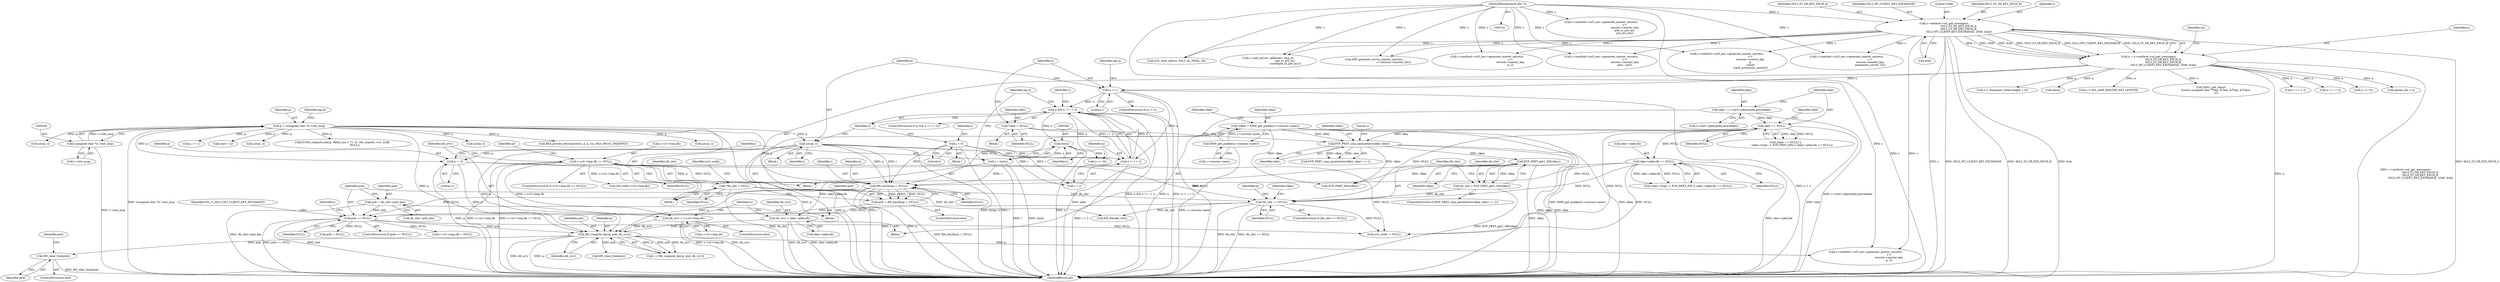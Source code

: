 digraph "0_openssl_3c66a669dfc7b3792f7af0758ea26fe8502ce70c@API" {
"1000777" [label="(Call,BN_clear_free(pub))"];
"1000740" [label="(Call,DH_compute_key(p, pub, dh_srvr))"];
"1000532" [label="(Call,n2s(p, i))"];
"1000201" [label="(Call,p = (unsigned char *)s->init_msg)"];
"1000203" [label="(Call,(unsigned char *)s->init_msg)"];
"1000725" [label="(Call,BN_bin2bn(p, i, NULL))"];
"1000575" [label="(Call,p -= 2)"];
"1000549" [label="(Call,i = 0)"];
"1000578" [label="(Call,i = (int)n)"];
"1000580" [label="(Call,(int)n)"];
"1000553" [label="(Call,n && n != i + 2)"];
"1000555" [label="(Call,n != i + 2)"];
"1000528" [label="(Call,n > 1)"];
"1000184" [label="(Call,n = s->method->ssl_get_message(s,\n                                   SSL3_ST_SR_KEY_EXCH_A,\n                                   SSL3_ST_SR_KEY_EXCH_B,\n                                   SSL3_MT_CLIENT_KEY_EXCHANGE, 2048, &ok))"];
"1000186" [label="(Call,s->method->ssl_get_message(s,\n                                   SSL3_ST_SR_KEY_EXCH_A,\n                                   SSL3_ST_SR_KEY_EXCH_B,\n                                   SSL3_MT_CLIENT_KEY_EXCHANGE, 2048, &ok))"];
"1000142" [label="(MethodParameterIn,SSL *s)"];
"1000616" [label="(Call,skey == NULL)"];
"1000603" [label="(Call,skey = s->cert->pkeys[idx].privatekey)"];
"1000625" [label="(Call,skey->pkey.dh == NULL)"];
"1000649" [label="(Call,s->s3->tmp.dh == NULL)"];
"1000730" [label="(Call,pub == NULL)"];
"1000723" [label="(Call,pub = BN_bin2bn(p, i, NULL))"];
"1000717" [label="(Call,pub = dh_clnt->pub_key)"];
"1000704" [label="(Call,dh_clnt == NULL)"];
"1000699" [label="(Call,dh_clnt = EVP_PKEY_get1_DH(clkey))"];
"1000701" [label="(Call,EVP_PKEY_get1_DH(clkey))"];
"1000695" [label="(Call,EVP_PKEY_cmp_parameters(clkey, skey))"];
"1000682" [label="(Call,*clkey = X509_get_pubkey(s->session->peer))"];
"1000684" [label="(Call,X509_get_pubkey(s->session->peer))"];
"1000524" [label="(Call,*skey = NULL)"];
"1000164" [label="(Call,*dh_clnt = NULL)"];
"1000640" [label="(Call,dh_srvr = skey->pkey.dh)"];
"1000667" [label="(Call,dh_srvr = s->s3->tmp.dh)"];
"1000705" [label="(Identifier,dh_clnt)"];
"1002148" [label="(Call,srvr_ecdh != NULL)"];
"1002056" [label="(Call,start = p)"];
"1001566" [label="(Call,n2s(p, i))"];
"1000585" [label="(Identifier,alg_k)"];
"1000603" [label="(Call,skey = s->cert->pkeys[idx].privatekey)"];
"1000494" [label="(Call,s->method->ssl3_enc->generate_master_secret(s,\n                                                        s->\n                                                        session->master_key,\n                                                        p,\n                                                        sizeof\n                                                        (rand_premaster_secret)))"];
"1000763" [label="(Call,s->s3->tmp.dh = NULL)"];
"1000660" [label="(Identifier,al)"];
"1000170" [label="(Identifier,srvr_ecdh)"];
"1000554" [label="(Identifier,n)"];
"1000723" [label="(Call,pub = BN_bin2bn(p, i, NULL))"];
"1000728" [label="(Identifier,NULL)"];
"1001773" [label="(Call,s->method->ssl3_enc->generate_master_secret(s,\n                                                        s->\n                                                        session->master_key,\n                                                        psk_or_pre_ms,\n                                                        pre_ms_len))"];
"1000722" [label="(ControlStructure,else)"];
"1001475" [label="(Call,ECDH_compute_key(p, (field_size + 7) / 8, clnt_ecpoint, srvr_ecdh,\n                             NULL))"];
"1000524" [label="(Call,*skey = NULL)"];
"1000602" [label="(Block,)"];
"1001570" [label="(Call,n != i + 2)"];
"1000709" [label="(Identifier,al)"];
"1001616" [label="(Call,s->psk_server_callback(s, tmp_id,\n                                         psk_or_pre_ms,\n                                         sizeof(psk_or_pre_ms)))"];
"1000605" [label="(Call,s->cert->pkeys[idx].privatekey)"];
"1000580" [label="(Call,(int)n)"];
"1000618" [label="(Identifier,NULL)"];
"1000641" [label="(Identifier,dh_srvr)"];
"1000188" [label="(Identifier,SSL3_ST_SR_KEY_EXCH_A)"];
"1000777" [label="(Call,BN_clear_free(pub))"];
"1000730" [label="(Call,pub == NULL)"];
"1000604" [label="(Identifier,skey)"];
"1000743" [label="(Identifier,dh_srvr)"];
"1000718" [label="(Identifier,pub)"];
"1000530" [label="(Literal,1)"];
"1000550" [label="(Identifier,i)"];
"1000616" [label="(Call,skey == NULL)"];
"1000536" [label="(Block,)"];
"1000666" [label="(ControlStructure,else)"];
"1000755" [label="(Call,DH_free(s->s3->tmp.dh))"];
"1000529" [label="(Identifier,n)"];
"1000626" [label="(Call,skey->pkey.dh)"];
"1000205" [label="(Call,s->init_msg)"];
"1000649" [label="(Call,s->s3->tmp.dh == NULL)"];
"1000642" [label="(Call,skey->pkey.dh)"];
"1000703" [label="(ControlStructure,if (dh_clnt == NULL))"];
"1000741" [label="(Identifier,p)"];
"1000203" [label="(Call,(unsigned char *)s->init_msg)"];
"1000551" [label="(Literal,0)"];
"1000555" [label="(Call,n != i + 2)"];
"1000732" [label="(Identifier,NULL)"];
"1000190" [label="(Identifier,SSL3_MT_CLIENT_KEY_EXCHANGE)"];
"1000334" [label="(Call,n != i + 2)"];
"1000788" [label="(Call,s->method->ssl3_enc->generate_master_secret(s,\n                                                        s->\n                                                        session->master_key,\n                                                        p, i))"];
"1000650" [label="(Call,s->s3->tmp.dh)"];
"1000617" [label="(Identifier,skey)"];
"1000202" [label="(Identifier,p)"];
"1000533" [label="(Identifier,p)"];
"1000143" [label="(Block,)"];
"1000774" [label="(Call,DH_free(dh_clnt))"];
"1001525" [label="(Call,s->method->ssl3_enc->generate_master_secret(s,\n                                                        s->\n                                                        session->master_key,\n                                                        p, i))"];
"1000682" [label="(Call,*clkey = X509_get_pubkey(s->session->peer))"];
"1000727" [label="(Identifier,i)"];
"1000576" [label="(Identifier,p)"];
"1000184" [label="(Call,n = s->method->ssl_get_message(s,\n                                   SSL3_ST_SR_KEY_EXCH_A,\n                                   SSL3_ST_SR_KEY_EXCH_B,\n                                   SSL3_MT_CLIENT_KEY_EXCHANGE, 2048, &ok))"];
"1000724" [label="(Identifier,pub)"];
"1000526" [label="(Identifier,NULL)"];
"1000582" [label="(Identifier,n)"];
"1000678" [label="(Identifier,n)"];
"1000779" [label="(Call,pub = NULL)"];
"1000532" [label="(Call,n2s(p, i))"];
"1000191" [label="(Literal,2048)"];
"1001346" [label="(Call,n == 0L)"];
"1000698" [label="(Literal,1)"];
"1001423" [label="(Call,p += 1)"];
"1000575" [label="(Call,p -= 2)"];
"1002083" [label="(Call,s->method->ssl3_enc->generate_master_secret(s,\n                                                        s->\n                                                        session->master_key,\n                                                        premaster_secret, 32))"];
"1000739" [label="(Identifier,i)"];
"1001811" [label="(Call,param_len > n)"];
"1000847" [label="(Call,n2s(p, i))"];
"1002138" [label="(Call,ssl3_send_alert(s, SSL3_AL_FATAL, al))"];
"1000683" [label="(Identifier,clkey)"];
"1000716" [label="(Identifier,clkey)"];
"1000693" [label="(ControlStructure,if (EVP_PKEY_cmp_parameters(clkey, skey) == 1))"];
"1000615" [label="(Call,(skey == NULL) ||\n                (skey->type != EVP_PKEY_DH) || (skey->pkey.dh == NULL))"];
"1000192" [label="(Call,&ok)"];
"1000680" [label="(Block,)"];
"1000565" [label="(Identifier,s)"];
"1000856" [label="(Call,n < (long)(enc_ticket.length + 6))"];
"1000385" [label="(Call,RSA_private_decrypt((int)n, p, p, rsa, RSA_PKCS1_PADDING))"];
"1002163" [label="(MethodReturn,int)"];
"1000198" [label="(Call,(int)n)"];
"1000622" [label="(Identifier,skey)"];
"1000364" [label="(Call,n < SSL_MAX_MASTER_KEY_LENGTH)"];
"1000657" [label="(Identifier,NULL)"];
"1000186" [label="(Call,s->method->ssl_get_message(s,\n                                   SSL3_ST_SR_KEY_EXCH_A,\n                                   SSL3_ST_SR_KEY_EXCH_B,\n                                   SSL3_MT_CLIENT_KEY_EXCHANGE, 2048, &ok))"];
"1000776" [label="(ControlStructure,else)"];
"1001915" [label="(Call,SRP_generate_server_master_secret(s,\n                                               s->session->master_key))"];
"1000731" [label="(Identifier,pub)"];
"1000330" [label="(Call,n2s(p, i))"];
"1000704" [label="(Call,dh_clnt == NULL)"];
"1001194" [label="(Call,s->method->ssl3_enc->generate_master_secret(s,\n                                                        s->\n                                                        session->master_key,\n                                                        pms, outl))"];
"1000668" [label="(Identifier,dh_srvr)"];
"1000719" [label="(Call,dh_clnt->pub_key)"];
"1000640" [label="(Call,dh_srvr = skey->pkey.dh)"];
"1000631" [label="(Identifier,NULL)"];
"1000717" [label="(Call,pub = dh_clnt->pub_key)"];
"1002031" [label="(Call,ASN1_get_object\n            ((const unsigned char **)&p, &Tlen, &Ttag, &Tclass,\n             n))"];
"1000778" [label="(Identifier,pub)"];
"1000549" [label="(Call,i = 0)"];
"1000619" [label="(Call,(skey->type != EVP_PKEY_DH) || (skey->pkey.dh == NULL))"];
"1000539" [label="(Identifier,alg_k)"];
"1000185" [label="(Identifier,n)"];
"1000556" [label="(Identifier,n)"];
"1000695" [label="(Call,EVP_PKEY_cmp_parameters(clkey, skey))"];
"1000725" [label="(Call,BN_bin2bn(p, i, NULL))"];
"1000201" [label="(Call,p = (unsigned char *)s->init_msg)"];
"1000697" [label="(Identifier,skey)"];
"1000189" [label="(Identifier,SSL3_ST_SR_KEY_EXCH_B)"];
"1000701" [label="(Call,EVP_PKEY_get1_DH(clkey))"];
"1000706" [label="(Identifier,NULL)"];
"1000729" [label="(ControlStructure,if (pub == NULL))"];
"1000165" [label="(Identifier,dh_clnt)"];
"1000531" [label="(Block,)"];
"1000164" [label="(Call,*dh_clnt = NULL)"];
"1001802" [label="(Call,n2s(p, i))"];
"1000648" [label="(ControlStructure,if (s->s3->tmp.dh == NULL))"];
"1000715" [label="(Call,EVP_PKEY_free(clkey))"];
"1000726" [label="(Identifier,p)"];
"1000525" [label="(Identifier,skey)"];
"1000685" [label="(Call,s->session->peer)"];
"1000166" [label="(Identifier,NULL)"];
"1000553" [label="(Call,n && n != i + 2)"];
"1000187" [label="(Identifier,s)"];
"1000735" [label="(Identifier,SSL_F_SSL3_GET_CLIENT_KEY_EXCHANGE)"];
"1000527" [label="(ControlStructure,if (n > 1))"];
"1000684" [label="(Call,X509_get_pubkey(s->session->peer))"];
"1000517" [label="(Block,)"];
"1000752" [label="(Call,BN_clear_free(pub))"];
"1000667" [label="(Call,dh_srvr = s->s3->tmp.dh)"];
"1000579" [label="(Identifier,i)"];
"1000780" [label="(Identifier,pub)"];
"1000209" [label="(Identifier,alg_k)"];
"1000677" [label="(Call,n == 0L)"];
"1000557" [label="(Call,i + 2)"];
"1000738" [label="(Call,i = DH_compute_key(p, pub, dh_srvr))"];
"1000742" [label="(Identifier,pub)"];
"1000691" [label="(Identifier,clkey)"];
"1000574" [label="(Block,)"];
"1000142" [label="(MethodParameterIn,SSL *s)"];
"1000700" [label="(Identifier,dh_clnt)"];
"1000552" [label="(ControlStructure,if (n && n != i + 2))"];
"1000694" [label="(Call,EVP_PKEY_cmp_parameters(clkey, skey) == 1)"];
"1000669" [label="(Call,s->s3->tmp.dh)"];
"1000625" [label="(Call,skey->pkey.dh == NULL)"];
"1000578" [label="(Call,i = (int)n)"];
"1000196" [label="(Identifier,ok)"];
"1000699" [label="(Call,dh_clnt = EVP_PKEY_get1_DH(clkey))"];
"1000528" [label="(Call,n > 1)"];
"1000534" [label="(Identifier,i)"];
"1000696" [label="(Identifier,clkey)"];
"1000740" [label="(Call,DH_compute_key(p, pub, dh_srvr))"];
"1000702" [label="(Identifier,clkey)"];
"1000577" [label="(Literal,2)"];
"1000777" -> "1000776"  [label="AST: "];
"1000777" -> "1000778"  [label="CFG: "];
"1000778" -> "1000777"  [label="AST: "];
"1000780" -> "1000777"  [label="CFG: "];
"1000777" -> "1002163"  [label="DDG: BN_clear_free(pub)"];
"1000740" -> "1000777"  [label="DDG: pub"];
"1000740" -> "1000738"  [label="AST: "];
"1000740" -> "1000743"  [label="CFG: "];
"1000741" -> "1000740"  [label="AST: "];
"1000742" -> "1000740"  [label="AST: "];
"1000743" -> "1000740"  [label="AST: "];
"1000738" -> "1000740"  [label="CFG: "];
"1000740" -> "1002163"  [label="DDG: dh_srvr"];
"1000740" -> "1002163"  [label="DDG: p"];
"1000740" -> "1000738"  [label="DDG: p"];
"1000740" -> "1000738"  [label="DDG: pub"];
"1000740" -> "1000738"  [label="DDG: dh_srvr"];
"1000532" -> "1000740"  [label="DDG: p"];
"1000725" -> "1000740"  [label="DDG: p"];
"1000575" -> "1000740"  [label="DDG: p"];
"1000201" -> "1000740"  [label="DDG: p"];
"1000730" -> "1000740"  [label="DDG: pub"];
"1000640" -> "1000740"  [label="DDG: dh_srvr"];
"1000667" -> "1000740"  [label="DDG: dh_srvr"];
"1000740" -> "1000752"  [label="DDG: pub"];
"1000740" -> "1000788"  [label="DDG: p"];
"1000532" -> "1000531"  [label="AST: "];
"1000532" -> "1000534"  [label="CFG: "];
"1000533" -> "1000532"  [label="AST: "];
"1000534" -> "1000532"  [label="AST: "];
"1000554" -> "1000532"  [label="CFG: "];
"1000532" -> "1002163"  [label="DDG: p"];
"1000532" -> "1002163"  [label="DDG: i"];
"1000532" -> "1002163"  [label="DDG: n2s(p, i)"];
"1000201" -> "1000532"  [label="DDG: p"];
"1000532" -> "1000555"  [label="DDG: i"];
"1000532" -> "1000557"  [label="DDG: i"];
"1000532" -> "1000575"  [label="DDG: p"];
"1000532" -> "1000725"  [label="DDG: p"];
"1000532" -> "1000725"  [label="DDG: i"];
"1000201" -> "1000143"  [label="AST: "];
"1000201" -> "1000203"  [label="CFG: "];
"1000202" -> "1000201"  [label="AST: "];
"1000203" -> "1000201"  [label="AST: "];
"1000209" -> "1000201"  [label="CFG: "];
"1000201" -> "1002163"  [label="DDG: (unsigned char *)s->init_msg"];
"1000201" -> "1002163"  [label="DDG: p"];
"1000203" -> "1000201"  [label="DDG: s->init_msg"];
"1000201" -> "1000330"  [label="DDG: p"];
"1000201" -> "1000385"  [label="DDG: p"];
"1000201" -> "1000575"  [label="DDG: p"];
"1000201" -> "1000725"  [label="DDG: p"];
"1000201" -> "1000847"  [label="DDG: p"];
"1000201" -> "1001423"  [label="DDG: p"];
"1000201" -> "1001475"  [label="DDG: p"];
"1000201" -> "1001566"  [label="DDG: p"];
"1000201" -> "1001802"  [label="DDG: p"];
"1000201" -> "1002056"  [label="DDG: p"];
"1000203" -> "1000205"  [label="CFG: "];
"1000204" -> "1000203"  [label="AST: "];
"1000205" -> "1000203"  [label="AST: "];
"1000203" -> "1002163"  [label="DDG: s->init_msg"];
"1000725" -> "1000723"  [label="AST: "];
"1000725" -> "1000728"  [label="CFG: "];
"1000726" -> "1000725"  [label="AST: "];
"1000727" -> "1000725"  [label="AST: "];
"1000728" -> "1000725"  [label="AST: "];
"1000723" -> "1000725"  [label="CFG: "];
"1000725" -> "1002163"  [label="DDG: i"];
"1000725" -> "1002163"  [label="DDG: p"];
"1000725" -> "1000723"  [label="DDG: p"];
"1000725" -> "1000723"  [label="DDG: i"];
"1000725" -> "1000723"  [label="DDG: NULL"];
"1000575" -> "1000725"  [label="DDG: p"];
"1000549" -> "1000725"  [label="DDG: i"];
"1000578" -> "1000725"  [label="DDG: i"];
"1000616" -> "1000725"  [label="DDG: NULL"];
"1000625" -> "1000725"  [label="DDG: NULL"];
"1000649" -> "1000725"  [label="DDG: NULL"];
"1000725" -> "1000730"  [label="DDG: NULL"];
"1000575" -> "1000574"  [label="AST: "];
"1000575" -> "1000577"  [label="CFG: "];
"1000576" -> "1000575"  [label="AST: "];
"1000577" -> "1000575"  [label="AST: "];
"1000579" -> "1000575"  [label="CFG: "];
"1000575" -> "1002163"  [label="DDG: p"];
"1000549" -> "1000536"  [label="AST: "];
"1000549" -> "1000551"  [label="CFG: "];
"1000550" -> "1000549"  [label="AST: "];
"1000551" -> "1000549"  [label="AST: "];
"1000554" -> "1000549"  [label="CFG: "];
"1000549" -> "1002163"  [label="DDG: i"];
"1000549" -> "1000555"  [label="DDG: i"];
"1000549" -> "1000557"  [label="DDG: i"];
"1000578" -> "1000574"  [label="AST: "];
"1000578" -> "1000580"  [label="CFG: "];
"1000579" -> "1000578"  [label="AST: "];
"1000580" -> "1000578"  [label="AST: "];
"1000585" -> "1000578"  [label="CFG: "];
"1000578" -> "1002163"  [label="DDG: i"];
"1000578" -> "1002163"  [label="DDG: (int)n"];
"1000580" -> "1000578"  [label="DDG: n"];
"1000580" -> "1000582"  [label="CFG: "];
"1000581" -> "1000580"  [label="AST: "];
"1000582" -> "1000580"  [label="AST: "];
"1000580" -> "1002163"  [label="DDG: n"];
"1000553" -> "1000580"  [label="DDG: n"];
"1000580" -> "1000677"  [label="DDG: n"];
"1000553" -> "1000552"  [label="AST: "];
"1000553" -> "1000554"  [label="CFG: "];
"1000553" -> "1000555"  [label="CFG: "];
"1000554" -> "1000553"  [label="AST: "];
"1000555" -> "1000553"  [label="AST: "];
"1000565" -> "1000553"  [label="CFG: "];
"1000585" -> "1000553"  [label="CFG: "];
"1000553" -> "1002163"  [label="DDG: n && n != i + 2"];
"1000553" -> "1002163"  [label="DDG: n"];
"1000553" -> "1002163"  [label="DDG: n != i + 2"];
"1000555" -> "1000553"  [label="DDG: n"];
"1000555" -> "1000553"  [label="DDG: i + 2"];
"1000528" -> "1000553"  [label="DDG: n"];
"1000553" -> "1000677"  [label="DDG: n"];
"1000555" -> "1000557"  [label="CFG: "];
"1000556" -> "1000555"  [label="AST: "];
"1000557" -> "1000555"  [label="AST: "];
"1000555" -> "1002163"  [label="DDG: i + 2"];
"1000528" -> "1000555"  [label="DDG: n"];
"1000528" -> "1000527"  [label="AST: "];
"1000528" -> "1000530"  [label="CFG: "];
"1000529" -> "1000528"  [label="AST: "];
"1000530" -> "1000528"  [label="AST: "];
"1000533" -> "1000528"  [label="CFG: "];
"1000539" -> "1000528"  [label="CFG: "];
"1000528" -> "1002163"  [label="DDG: n > 1"];
"1000528" -> "1002163"  [label="DDG: n"];
"1000184" -> "1000528"  [label="DDG: n"];
"1000184" -> "1000143"  [label="AST: "];
"1000184" -> "1000186"  [label="CFG: "];
"1000185" -> "1000184"  [label="AST: "];
"1000186" -> "1000184"  [label="AST: "];
"1000196" -> "1000184"  [label="CFG: "];
"1000184" -> "1002163"  [label="DDG: s->method->ssl_get_message(s,\n                                   SSL3_ST_SR_KEY_EXCH_A,\n                                   SSL3_ST_SR_KEY_EXCH_B,\n                                   SSL3_MT_CLIENT_KEY_EXCHANGE, 2048, &ok)"];
"1000184" -> "1002163"  [label="DDG: n"];
"1000186" -> "1000184"  [label="DDG: s"];
"1000186" -> "1000184"  [label="DDG: 2048"];
"1000186" -> "1000184"  [label="DDG: &ok"];
"1000186" -> "1000184"  [label="DDG: SSL3_ST_SR_KEY_EXCH_A"];
"1000186" -> "1000184"  [label="DDG: SSL3_MT_CLIENT_KEY_EXCHANGE"];
"1000186" -> "1000184"  [label="DDG: SSL3_ST_SR_KEY_EXCH_B"];
"1000184" -> "1000198"  [label="DDG: n"];
"1000184" -> "1000334"  [label="DDG: n"];
"1000184" -> "1000364"  [label="DDG: n"];
"1000184" -> "1000856"  [label="DDG: n"];
"1000184" -> "1001346"  [label="DDG: n"];
"1000184" -> "1001570"  [label="DDG: n"];
"1000184" -> "1001811"  [label="DDG: n"];
"1000184" -> "1002031"  [label="DDG: n"];
"1000186" -> "1000192"  [label="CFG: "];
"1000187" -> "1000186"  [label="AST: "];
"1000188" -> "1000186"  [label="AST: "];
"1000189" -> "1000186"  [label="AST: "];
"1000190" -> "1000186"  [label="AST: "];
"1000191" -> "1000186"  [label="AST: "];
"1000192" -> "1000186"  [label="AST: "];
"1000186" -> "1002163"  [label="DDG: SSL3_ST_SR_KEY_EXCH_A"];
"1000186" -> "1002163"  [label="DDG: s"];
"1000186" -> "1002163"  [label="DDG: SSL3_MT_CLIENT_KEY_EXCHANGE"];
"1000186" -> "1002163"  [label="DDG: SSL3_ST_SR_KEY_EXCH_B"];
"1000186" -> "1002163"  [label="DDG: &ok"];
"1000142" -> "1000186"  [label="DDG: s"];
"1000186" -> "1000494"  [label="DDG: s"];
"1000186" -> "1000788"  [label="DDG: s"];
"1000186" -> "1001194"  [label="DDG: s"];
"1000186" -> "1001525"  [label="DDG: s"];
"1000186" -> "1001616"  [label="DDG: s"];
"1000186" -> "1001915"  [label="DDG: s"];
"1000186" -> "1002083"  [label="DDG: s"];
"1000186" -> "1002138"  [label="DDG: s"];
"1000142" -> "1000141"  [label="AST: "];
"1000142" -> "1002163"  [label="DDG: s"];
"1000142" -> "1000494"  [label="DDG: s"];
"1000142" -> "1000788"  [label="DDG: s"];
"1000142" -> "1001194"  [label="DDG: s"];
"1000142" -> "1001525"  [label="DDG: s"];
"1000142" -> "1001616"  [label="DDG: s"];
"1000142" -> "1001773"  [label="DDG: s"];
"1000142" -> "1001915"  [label="DDG: s"];
"1000142" -> "1002083"  [label="DDG: s"];
"1000142" -> "1002138"  [label="DDG: s"];
"1000616" -> "1000615"  [label="AST: "];
"1000616" -> "1000618"  [label="CFG: "];
"1000617" -> "1000616"  [label="AST: "];
"1000618" -> "1000616"  [label="AST: "];
"1000622" -> "1000616"  [label="CFG: "];
"1000615" -> "1000616"  [label="CFG: "];
"1000616" -> "1002163"  [label="DDG: skey"];
"1000616" -> "1000615"  [label="DDG: skey"];
"1000616" -> "1000615"  [label="DDG: NULL"];
"1000603" -> "1000616"  [label="DDG: skey"];
"1000616" -> "1000625"  [label="DDG: NULL"];
"1000616" -> "1000695"  [label="DDG: skey"];
"1000616" -> "1000704"  [label="DDG: NULL"];
"1000616" -> "1002148"  [label="DDG: NULL"];
"1000603" -> "1000602"  [label="AST: "];
"1000603" -> "1000605"  [label="CFG: "];
"1000604" -> "1000603"  [label="AST: "];
"1000605" -> "1000603"  [label="AST: "];
"1000617" -> "1000603"  [label="CFG: "];
"1000603" -> "1002163"  [label="DDG: s->cert->pkeys[idx].privatekey"];
"1000625" -> "1000619"  [label="AST: "];
"1000625" -> "1000631"  [label="CFG: "];
"1000626" -> "1000625"  [label="AST: "];
"1000631" -> "1000625"  [label="AST: "];
"1000619" -> "1000625"  [label="CFG: "];
"1000625" -> "1002163"  [label="DDG: skey->pkey.dh"];
"1000625" -> "1000619"  [label="DDG: skey->pkey.dh"];
"1000625" -> "1000619"  [label="DDG: NULL"];
"1000625" -> "1000640"  [label="DDG: skey->pkey.dh"];
"1000625" -> "1000704"  [label="DDG: NULL"];
"1000625" -> "1002148"  [label="DDG: NULL"];
"1000649" -> "1000648"  [label="AST: "];
"1000649" -> "1000657"  [label="CFG: "];
"1000650" -> "1000649"  [label="AST: "];
"1000657" -> "1000649"  [label="AST: "];
"1000660" -> "1000649"  [label="CFG: "];
"1000668" -> "1000649"  [label="CFG: "];
"1000649" -> "1002163"  [label="DDG: s->s3->tmp.dh"];
"1000649" -> "1002163"  [label="DDG: s->s3->tmp.dh == NULL"];
"1000649" -> "1000667"  [label="DDG: s->s3->tmp.dh"];
"1000649" -> "1000704"  [label="DDG: NULL"];
"1000649" -> "1000755"  [label="DDG: s->s3->tmp.dh"];
"1000649" -> "1002148"  [label="DDG: NULL"];
"1000730" -> "1000729"  [label="AST: "];
"1000730" -> "1000732"  [label="CFG: "];
"1000731" -> "1000730"  [label="AST: "];
"1000732" -> "1000730"  [label="AST: "];
"1000735" -> "1000730"  [label="CFG: "];
"1000739" -> "1000730"  [label="CFG: "];
"1000730" -> "1002163"  [label="DDG: pub == NULL"];
"1000730" -> "1002163"  [label="DDG: pub"];
"1000723" -> "1000730"  [label="DDG: pub"];
"1000717" -> "1000730"  [label="DDG: pub"];
"1000704" -> "1000730"  [label="DDG: NULL"];
"1000730" -> "1000763"  [label="DDG: NULL"];
"1000730" -> "1000779"  [label="DDG: NULL"];
"1000730" -> "1002148"  [label="DDG: NULL"];
"1000723" -> "1000722"  [label="AST: "];
"1000724" -> "1000723"  [label="AST: "];
"1000731" -> "1000723"  [label="CFG: "];
"1000723" -> "1002163"  [label="DDG: BN_bin2bn(p, i, NULL)"];
"1000717" -> "1000680"  [label="AST: "];
"1000717" -> "1000719"  [label="CFG: "];
"1000718" -> "1000717"  [label="AST: "];
"1000719" -> "1000717"  [label="AST: "];
"1000731" -> "1000717"  [label="CFG: "];
"1000717" -> "1002163"  [label="DDG: dh_clnt->pub_key"];
"1000704" -> "1000703"  [label="AST: "];
"1000704" -> "1000706"  [label="CFG: "];
"1000705" -> "1000704"  [label="AST: "];
"1000706" -> "1000704"  [label="AST: "];
"1000709" -> "1000704"  [label="CFG: "];
"1000716" -> "1000704"  [label="CFG: "];
"1000704" -> "1002163"  [label="DDG: dh_clnt"];
"1000704" -> "1002163"  [label="DDG: dh_clnt == NULL"];
"1000699" -> "1000704"  [label="DDG: dh_clnt"];
"1000164" -> "1000704"  [label="DDG: dh_clnt"];
"1000704" -> "1000774"  [label="DDG: dh_clnt"];
"1000704" -> "1002148"  [label="DDG: NULL"];
"1000699" -> "1000693"  [label="AST: "];
"1000699" -> "1000701"  [label="CFG: "];
"1000700" -> "1000699"  [label="AST: "];
"1000701" -> "1000699"  [label="AST: "];
"1000705" -> "1000699"  [label="CFG: "];
"1000699" -> "1002163"  [label="DDG: EVP_PKEY_get1_DH(clkey)"];
"1000701" -> "1000699"  [label="DDG: clkey"];
"1000701" -> "1000702"  [label="CFG: "];
"1000702" -> "1000701"  [label="AST: "];
"1000701" -> "1002163"  [label="DDG: clkey"];
"1000695" -> "1000701"  [label="DDG: clkey"];
"1000701" -> "1000715"  [label="DDG: clkey"];
"1000695" -> "1000694"  [label="AST: "];
"1000695" -> "1000697"  [label="CFG: "];
"1000696" -> "1000695"  [label="AST: "];
"1000697" -> "1000695"  [label="AST: "];
"1000698" -> "1000695"  [label="CFG: "];
"1000695" -> "1002163"  [label="DDG: clkey"];
"1000695" -> "1002163"  [label="DDG: skey"];
"1000695" -> "1000694"  [label="DDG: clkey"];
"1000695" -> "1000694"  [label="DDG: skey"];
"1000682" -> "1000695"  [label="DDG: clkey"];
"1000524" -> "1000695"  [label="DDG: skey"];
"1000695" -> "1000715"  [label="DDG: clkey"];
"1000682" -> "1000680"  [label="AST: "];
"1000682" -> "1000684"  [label="CFG: "];
"1000683" -> "1000682"  [label="AST: "];
"1000684" -> "1000682"  [label="AST: "];
"1000691" -> "1000682"  [label="CFG: "];
"1000682" -> "1002163"  [label="DDG: X509_get_pubkey(s->session->peer)"];
"1000682" -> "1002163"  [label="DDG: clkey"];
"1000684" -> "1000682"  [label="DDG: s->session->peer"];
"1000682" -> "1000715"  [label="DDG: clkey"];
"1000684" -> "1000685"  [label="CFG: "];
"1000685" -> "1000684"  [label="AST: "];
"1000684" -> "1002163"  [label="DDG: s->session->peer"];
"1000524" -> "1000517"  [label="AST: "];
"1000524" -> "1000526"  [label="CFG: "];
"1000525" -> "1000524"  [label="AST: "];
"1000526" -> "1000524"  [label="AST: "];
"1000529" -> "1000524"  [label="CFG: "];
"1000524" -> "1002163"  [label="DDG: skey"];
"1000164" -> "1000143"  [label="AST: "];
"1000164" -> "1000166"  [label="CFG: "];
"1000165" -> "1000164"  [label="AST: "];
"1000166" -> "1000164"  [label="AST: "];
"1000170" -> "1000164"  [label="CFG: "];
"1000164" -> "1002163"  [label="DDG: dh_clnt"];
"1000164" -> "1000774"  [label="DDG: dh_clnt"];
"1000640" -> "1000602"  [label="AST: "];
"1000640" -> "1000642"  [label="CFG: "];
"1000641" -> "1000640"  [label="AST: "];
"1000642" -> "1000640"  [label="AST: "];
"1000678" -> "1000640"  [label="CFG: "];
"1000640" -> "1002163"  [label="DDG: dh_srvr"];
"1000640" -> "1002163"  [label="DDG: skey->pkey.dh"];
"1000667" -> "1000666"  [label="AST: "];
"1000667" -> "1000669"  [label="CFG: "];
"1000668" -> "1000667"  [label="AST: "];
"1000669" -> "1000667"  [label="AST: "];
"1000678" -> "1000667"  [label="CFG: "];
"1000667" -> "1002163"  [label="DDG: dh_srvr"];
"1000667" -> "1002163"  [label="DDG: s->s3->tmp.dh"];
}
